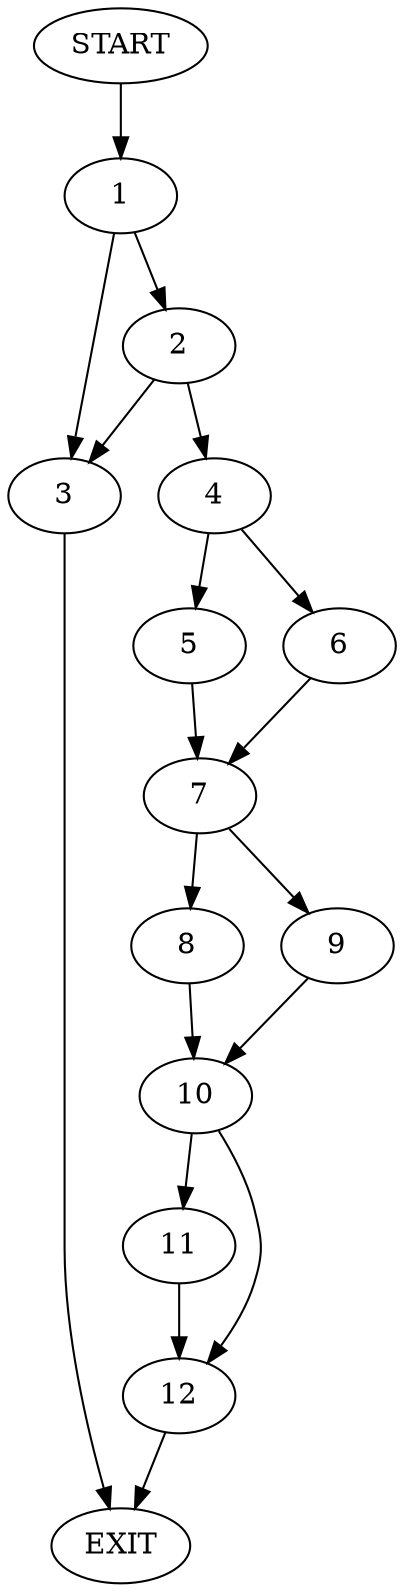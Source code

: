 digraph {
0 [label="START"]
13 [label="EXIT"]
0 -> 1
1 -> 2
1 -> 3
3 -> 13
2 -> 3
2 -> 4
4 -> 5
4 -> 6
6 -> 7
5 -> 7
7 -> 8
7 -> 9
9 -> 10
8 -> 10
10 -> 11
10 -> 12
11 -> 12
12 -> 13
}
